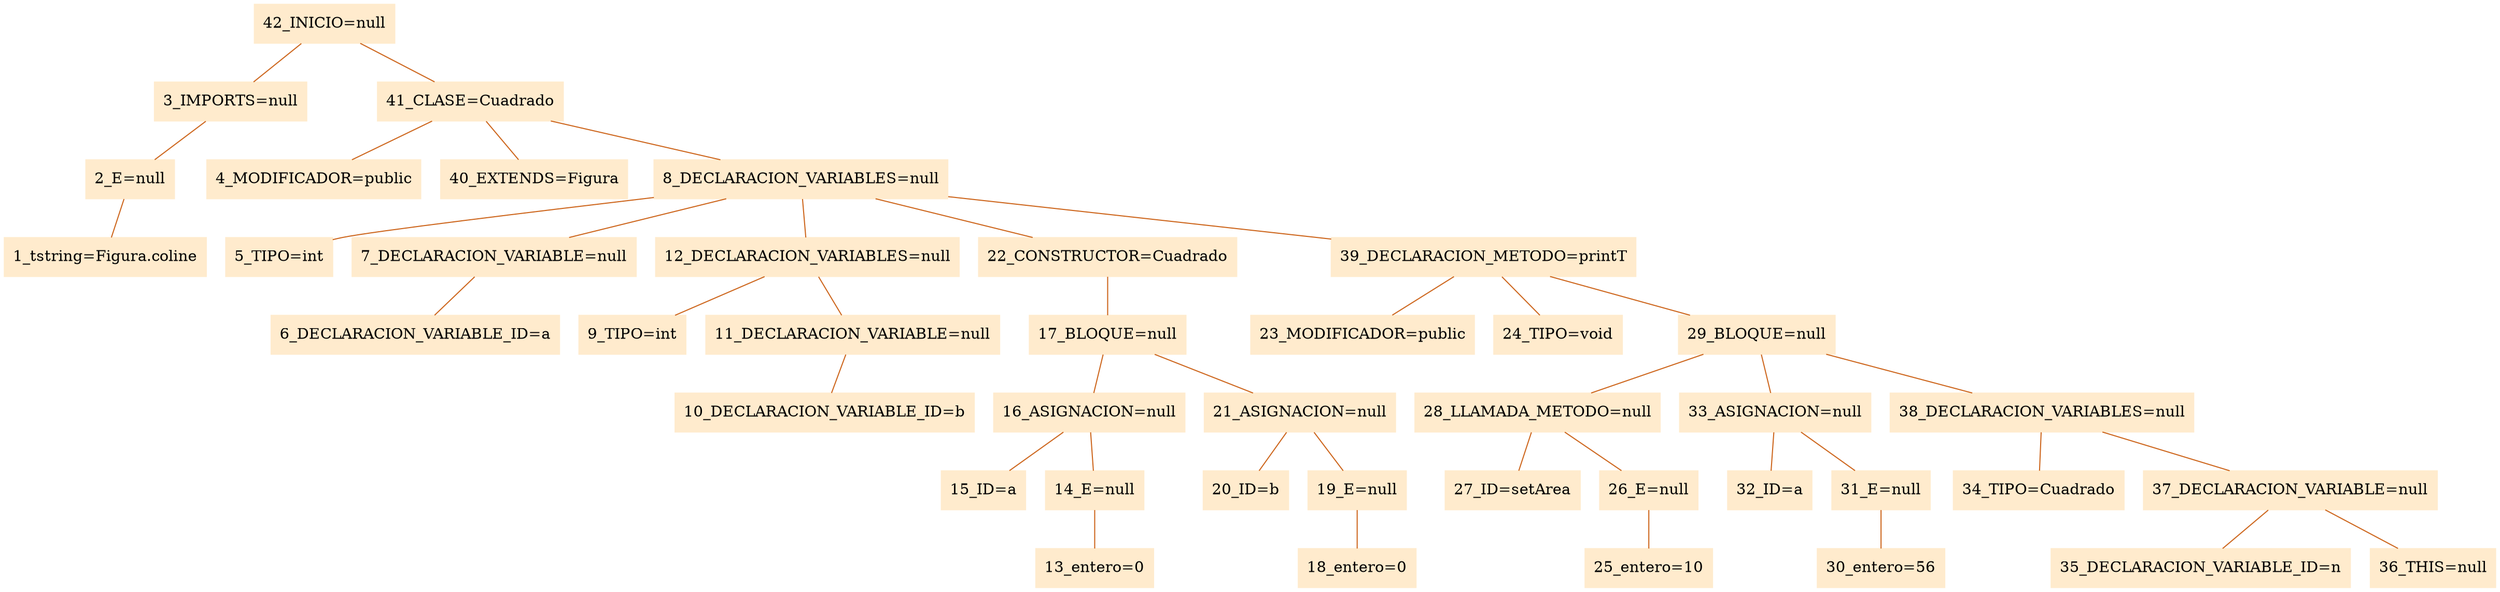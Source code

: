 digraph G {node[shape=box, style=filled, color=blanchedalmond]; edge[color=chocolate3, dir=none];rankdir=UD 

"42_INICIO=null"->"3_IMPORTS=null"
"3_IMPORTS=null"->"2_E=null"
"2_E=null"->"1_tstring=Figura.coline"
"42_INICIO=null"->"41_CLASE=Cuadrado"
"41_CLASE=Cuadrado"->"4_MODIFICADOR=public"
"41_CLASE=Cuadrado"->"40_EXTENDS=Figura"
"41_CLASE=Cuadrado"->"8_DECLARACION_VARIABLES=null"
"8_DECLARACION_VARIABLES=null"->"5_TIPO=int"
"8_DECLARACION_VARIABLES=null"->"7_DECLARACION_VARIABLE=null"
"7_DECLARACION_VARIABLE=null"->"6_DECLARACION_VARIABLE_ID=a"
"8_DECLARACION_VARIABLES=null"->"12_DECLARACION_VARIABLES=null"
"12_DECLARACION_VARIABLES=null"->"9_TIPO=int"
"12_DECLARACION_VARIABLES=null"->"11_DECLARACION_VARIABLE=null"
"11_DECLARACION_VARIABLE=null"->"10_DECLARACION_VARIABLE_ID=b"
"8_DECLARACION_VARIABLES=null"->"22_CONSTRUCTOR=Cuadrado"
"22_CONSTRUCTOR=Cuadrado"->"17_BLOQUE=null"
"17_BLOQUE=null"->"16_ASIGNACION=null"
"16_ASIGNACION=null"->"15_ID=a"
"16_ASIGNACION=null"->"14_E=null"
"14_E=null"->"13_entero=0"
"17_BLOQUE=null"->"21_ASIGNACION=null"
"21_ASIGNACION=null"->"20_ID=b"
"21_ASIGNACION=null"->"19_E=null"
"19_E=null"->"18_entero=0"
"8_DECLARACION_VARIABLES=null"->"39_DECLARACION_METODO=printT"
"39_DECLARACION_METODO=printT"->"23_MODIFICADOR=public"
"39_DECLARACION_METODO=printT"->"24_TIPO=void"
"39_DECLARACION_METODO=printT"->"29_BLOQUE=null"
"29_BLOQUE=null"->"28_LLAMADA_METODO=null"
"28_LLAMADA_METODO=null"->"27_ID=setArea"
"28_LLAMADA_METODO=null"->"26_E=null"
"26_E=null"->"25_entero=10"
"29_BLOQUE=null"->"33_ASIGNACION=null"
"33_ASIGNACION=null"->"32_ID=a"
"33_ASIGNACION=null"->"31_E=null"
"31_E=null"->"30_entero=56"
"29_BLOQUE=null"->"38_DECLARACION_VARIABLES=null"
"38_DECLARACION_VARIABLES=null"->"34_TIPO=Cuadrado"
"38_DECLARACION_VARIABLES=null"->"37_DECLARACION_VARIABLE=null"
"37_DECLARACION_VARIABLE=null"->"35_DECLARACION_VARIABLE_ID=n"
"37_DECLARACION_VARIABLE=null"->"36_THIS=null"


}
